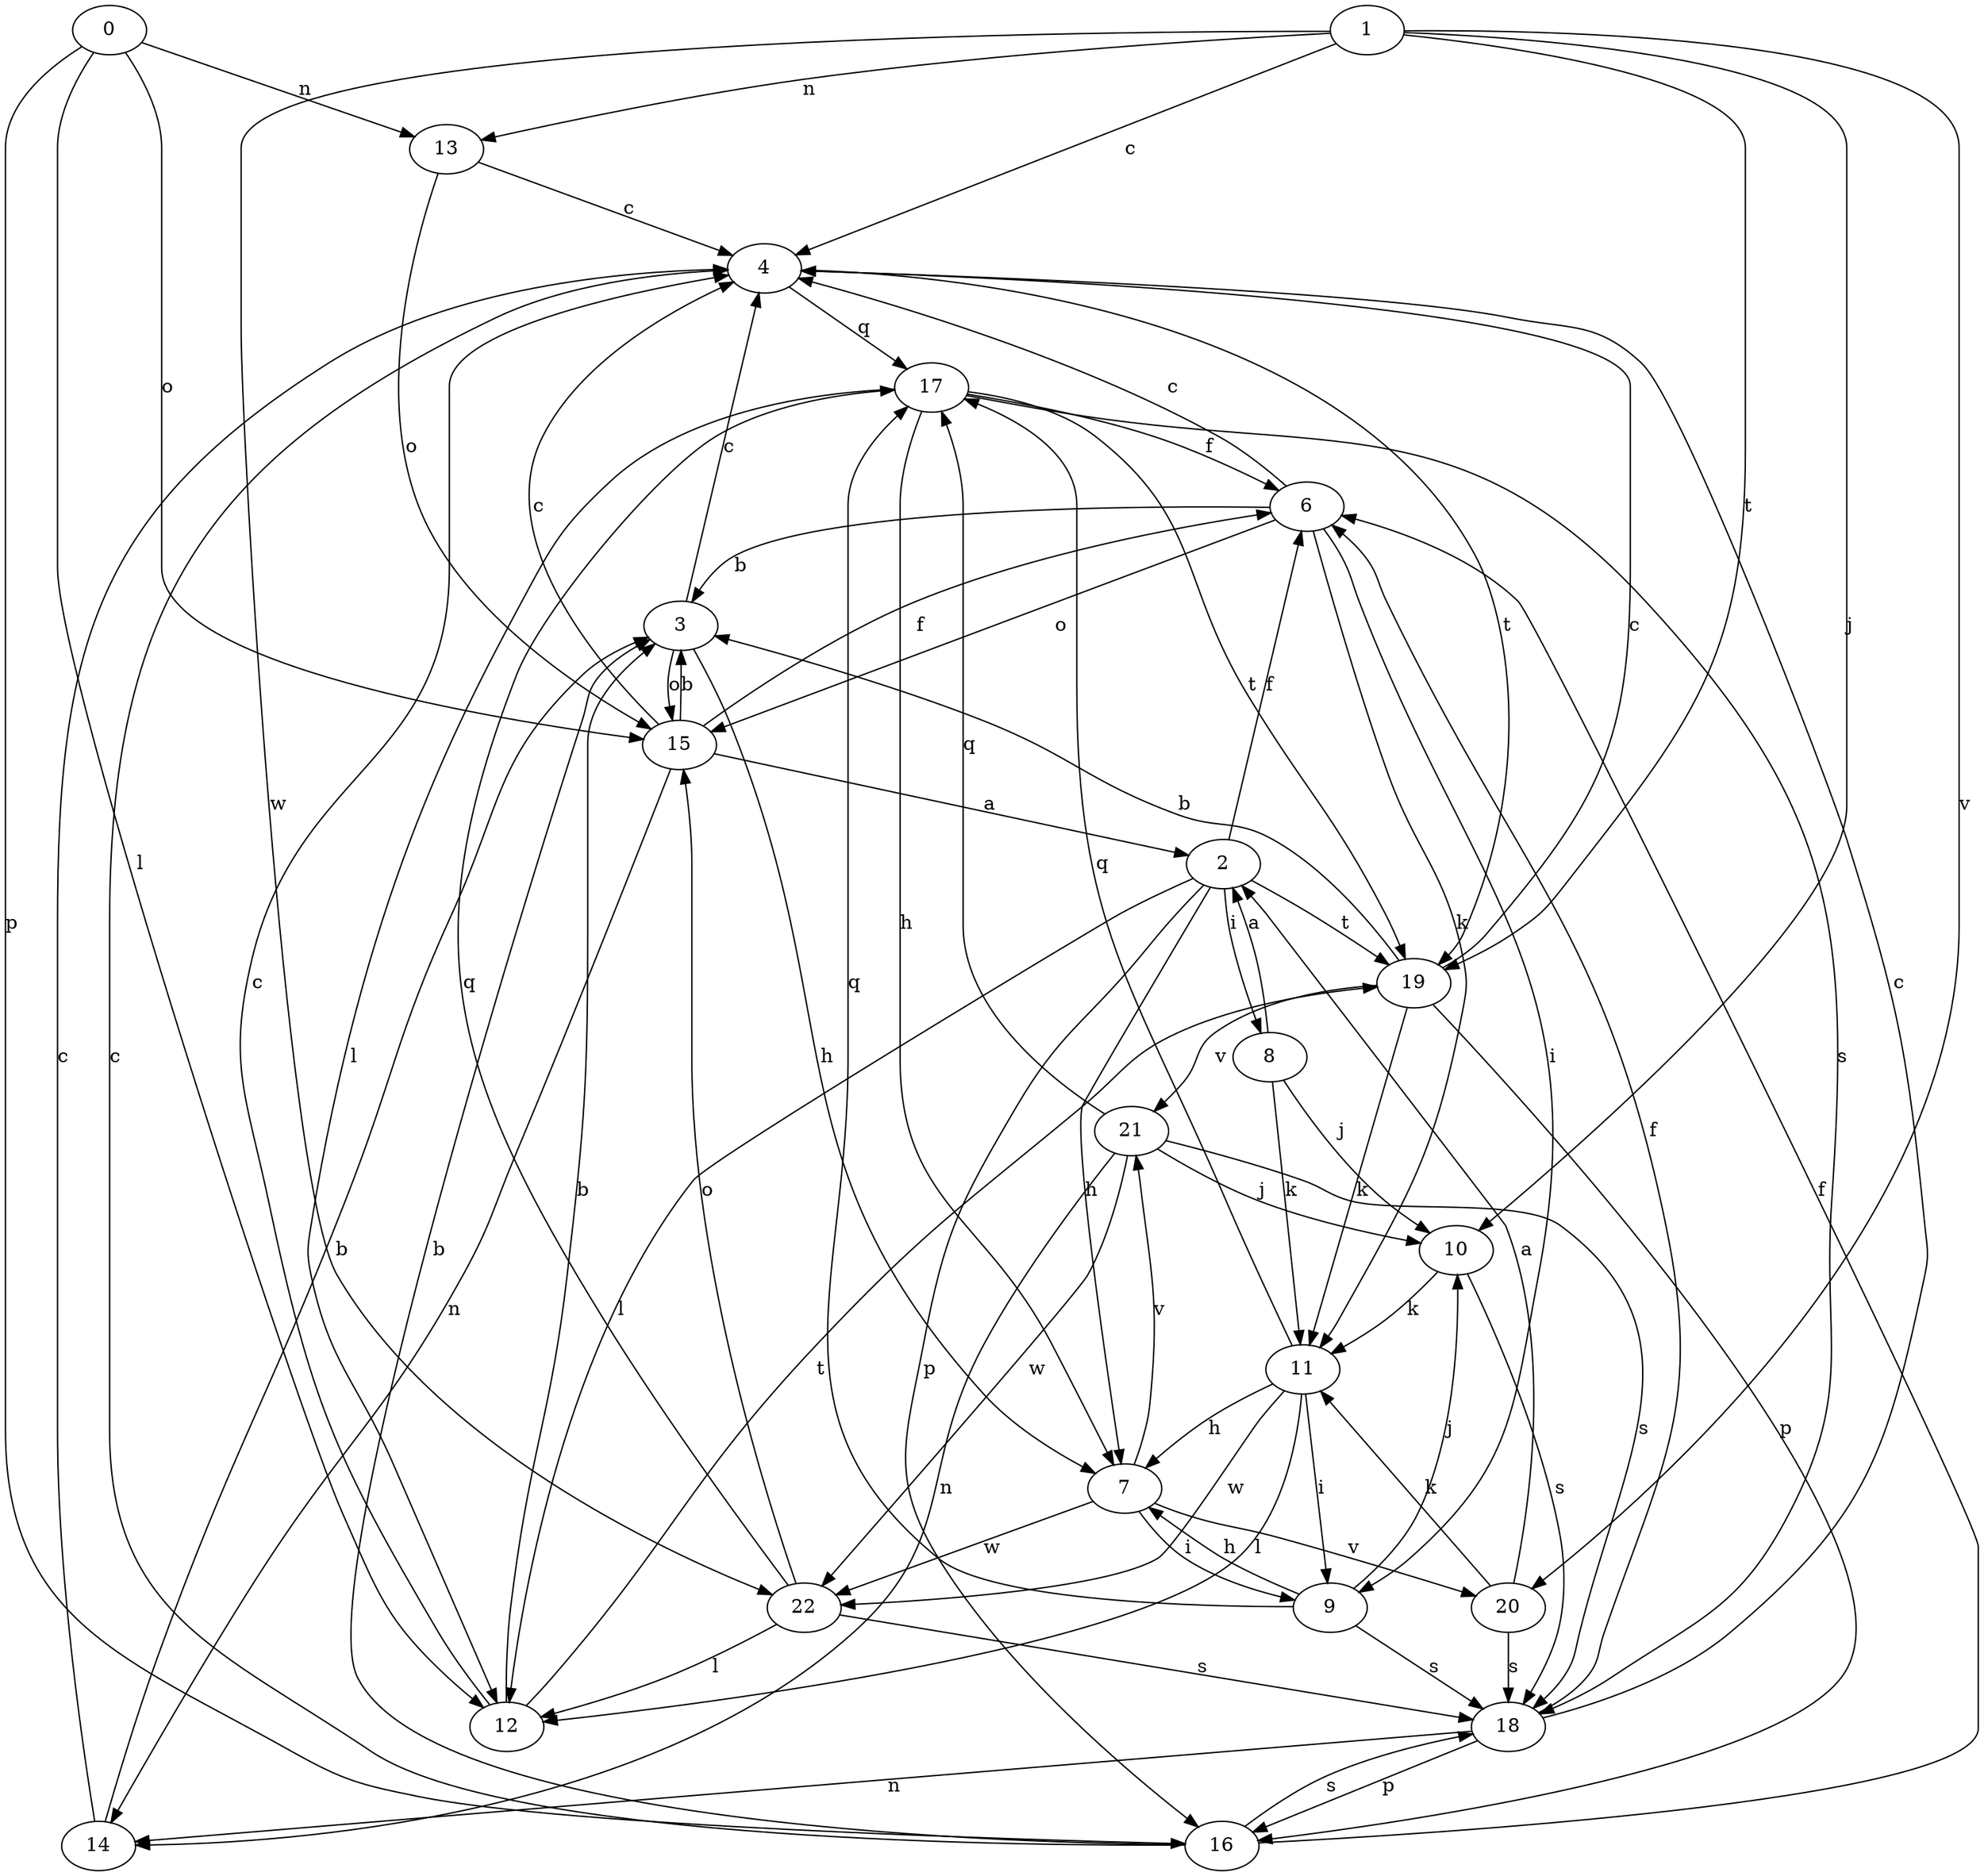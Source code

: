 strict digraph  {
1;
2;
3;
4;
6;
7;
8;
9;
10;
11;
12;
13;
14;
15;
16;
17;
0;
18;
19;
20;
21;
22;
1 -> 4  [label=c];
1 -> 10  [label=j];
1 -> 13  [label=n];
1 -> 19  [label=t];
1 -> 20  [label=v];
1 -> 22  [label=w];
2 -> 6  [label=f];
2 -> 7  [label=h];
2 -> 8  [label=i];
2 -> 12  [label=l];
2 -> 16  [label=p];
2 -> 19  [label=t];
3 -> 4  [label=c];
3 -> 7  [label=h];
3 -> 15  [label=o];
4 -> 17  [label=q];
4 -> 19  [label=t];
6 -> 3  [label=b];
6 -> 4  [label=c];
6 -> 9  [label=i];
6 -> 11  [label=k];
6 -> 15  [label=o];
7 -> 9  [label=i];
7 -> 20  [label=v];
7 -> 21  [label=v];
7 -> 22  [label=w];
8 -> 2  [label=a];
8 -> 10  [label=j];
8 -> 11  [label=k];
9 -> 7  [label=h];
9 -> 10  [label=j];
9 -> 17  [label=q];
9 -> 18  [label=s];
10 -> 11  [label=k];
10 -> 18  [label=s];
11 -> 7  [label=h];
11 -> 9  [label=i];
11 -> 12  [label=l];
11 -> 17  [label=q];
11 -> 22  [label=w];
12 -> 3  [label=b];
12 -> 4  [label=c];
12 -> 19  [label=t];
13 -> 4  [label=c];
13 -> 15  [label=o];
14 -> 3  [label=b];
14 -> 4  [label=c];
15 -> 2  [label=a];
15 -> 3  [label=b];
15 -> 4  [label=c];
15 -> 6  [label=f];
15 -> 14  [label=n];
16 -> 3  [label=b];
16 -> 4  [label=c];
16 -> 6  [label=f];
16 -> 18  [label=s];
17 -> 6  [label=f];
17 -> 7  [label=h];
17 -> 12  [label=l];
17 -> 18  [label=s];
17 -> 19  [label=t];
0 -> 12  [label=l];
0 -> 13  [label=n];
0 -> 15  [label=o];
0 -> 16  [label=p];
18 -> 4  [label=c];
18 -> 6  [label=f];
18 -> 14  [label=n];
18 -> 16  [label=p];
19 -> 3  [label=b];
19 -> 4  [label=c];
19 -> 11  [label=k];
19 -> 16  [label=p];
19 -> 21  [label=v];
20 -> 2  [label=a];
20 -> 11  [label=k];
20 -> 18  [label=s];
21 -> 10  [label=j];
21 -> 14  [label=n];
21 -> 17  [label=q];
21 -> 18  [label=s];
21 -> 22  [label=w];
22 -> 12  [label=l];
22 -> 15  [label=o];
22 -> 17  [label=q];
22 -> 18  [label=s];
}
